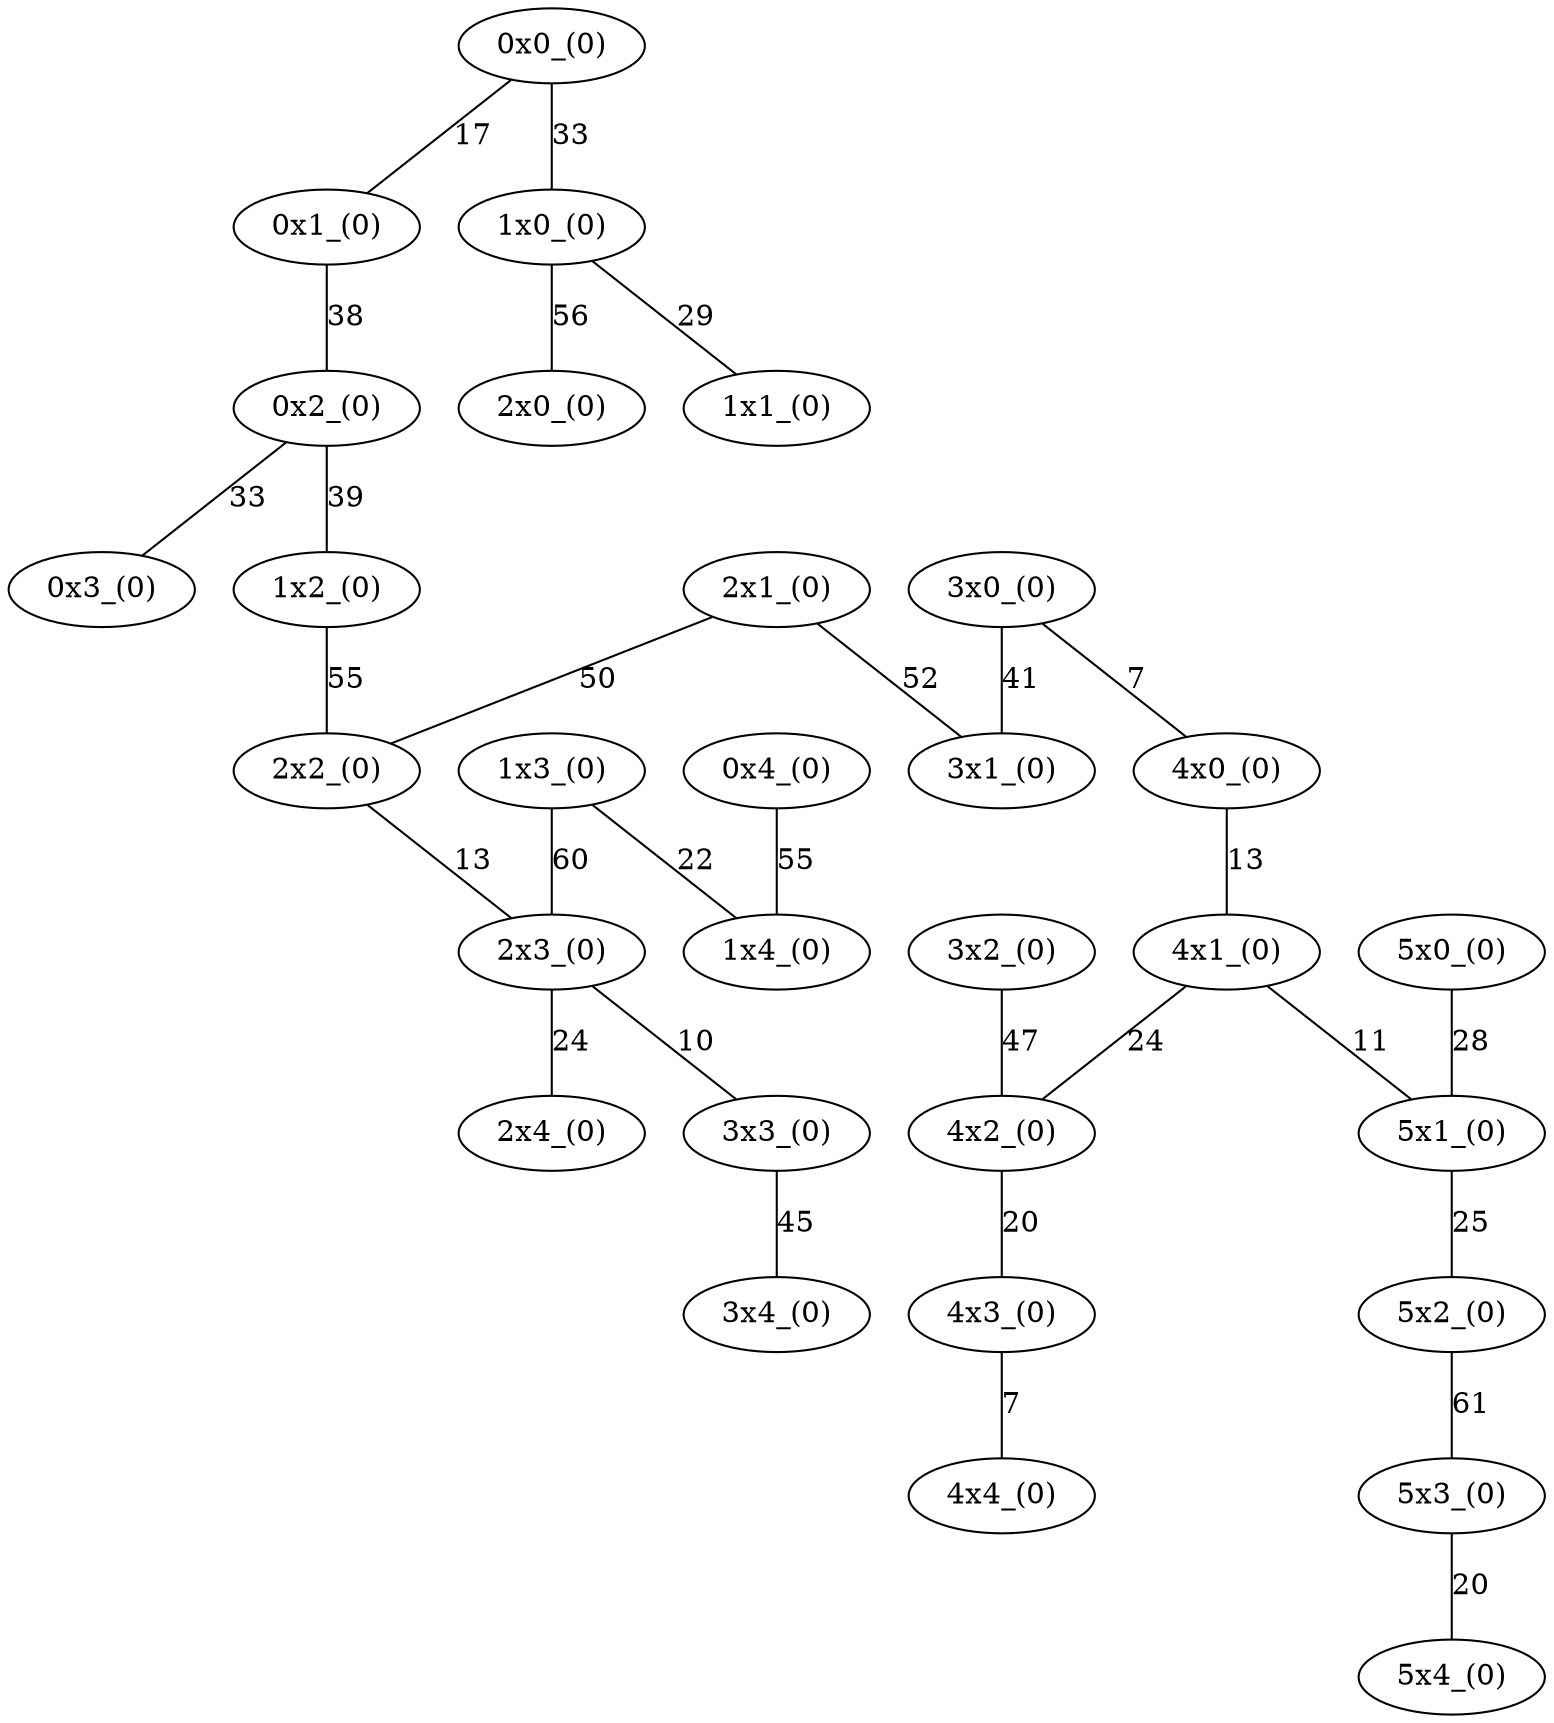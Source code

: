 graph {
    "0x0_(0)" [kruskal=4,weight=0,]
    "0x1_(0)" [kruskal=4,weight=0,]
    "0x2_(0)" [kruskal=4,weight=0,]
    "0x3_(0)" [kruskal=4,weight=0,]
    "0x4_(0)" [kruskal=4,weight=0,]
    "1x0_(0)" [kruskal=4,weight=0,]
    "1x1_(0)" [kruskal=4,weight=0,]
    "1x2_(0)" [kruskal=4,weight=0,]
    "1x3_(0)" [kruskal=4,weight=0,]
    "1x4_(0)" [kruskal=4,weight=0,]
    "2x0_(0)" [kruskal=4,weight=0,]
    "2x1_(0)" [kruskal=4,weight=0,]
    "2x2_(0)" [kruskal=4,weight=0,]
    "2x3_(0)" [kruskal=4,weight=0,]
    "2x4_(0)" [kruskal=4,weight=0,]
    "3x0_(0)" [kruskal=4,weight=0,]
    "3x1_(0)" [kruskal=4,weight=0,]
    "3x2_(0)" [kruskal=4,weight=0,]
    "3x3_(0)" [kruskal=4,weight=0,]
    "3x4_(0)" [kruskal=4,weight=0,]
    "4x0_(0)" [kruskal=4,weight=0,]
    "4x1_(0)" [kruskal=4,weight=0,]
    "4x2_(0)" [kruskal=4,weight=0,]
    "4x3_(0)" [kruskal=4,weight=0,]
    "4x4_(0)" [kruskal=4,weight=0,]
    "5x0_(0)" [kruskal=4,weight=0,]
    "5x1_(0)" [kruskal=4,weight=0,]
    "5x2_(0)" [kruskal=4,weight=0,]
    "5x3_(0)" [kruskal=4,weight=0,]
    "5x4_(0)" [kruskal=4,weight=0,]
    "1x2_(0)" -- "2x2_(0)" [label=55, weight=55]
    "3x0_(0)" -- "4x0_(0)" [label=7, weight=7]
    "4x3_(0)" -- "4x4_(0)" [label=7, weight=7]
    "2x3_(0)" -- "3x3_(0)" [label=10, weight=10]
    "4x1_(0)" -- "5x1_(0)" [label=11, weight=11]
    "2x2_(0)" -- "2x3_(0)" [label=13, weight=13]
    "4x0_(0)" -- "4x1_(0)" [label=13, weight=13]
    "0x0_(0)" -- "0x1_(0)" [label=17, weight=17]
    "4x2_(0)" -- "4x3_(0)" [label=20, weight=20]
    "5x3_(0)" -- "5x4_(0)" [label=20, weight=20]
    "1x3_(0)" -- "1x4_(0)" [label=22, weight=22]
    "2x3_(0)" -- "2x4_(0)" [label=24, weight=24]
    "4x1_(0)" -- "4x2_(0)" [label=24, weight=24]
    "5x1_(0)" -- "5x2_(0)" [label=25, weight=25]
    "5x0_(0)" -- "5x1_(0)" [label=28, weight=28]
    "1x0_(0)" -- "1x1_(0)" [label=29, weight=29]
    "0x2_(0)" -- "0x3_(0)" [label=33, weight=33]
    "0x0_(0)" -- "1x0_(0)" [label=33, weight=33]
    "0x1_(0)" -- "0x2_(0)" [label=38, weight=38]
    "0x2_(0)" -- "1x2_(0)" [label=39, weight=39]
    "3x0_(0)" -- "3x1_(0)" [label=41, weight=41]
    "3x3_(0)" -- "3x4_(0)" [label=45, weight=45]
    "3x2_(0)" -- "4x2_(0)" [label=47, weight=47]
    "2x1_(0)" -- "2x2_(0)" [label=50, weight=50]
    "2x1_(0)" -- "3x1_(0)" [label=52, weight=52]
    "0x4_(0)" -- "1x4_(0)" [label=55, weight=55]
    "1x0_(0)" -- "2x0_(0)" [label=56, weight=56]
    "1x3_(0)" -- "2x3_(0)" [label=60, weight=60]
    "5x2_(0)" -- "5x3_(0)" [label=61, weight=61]
}
